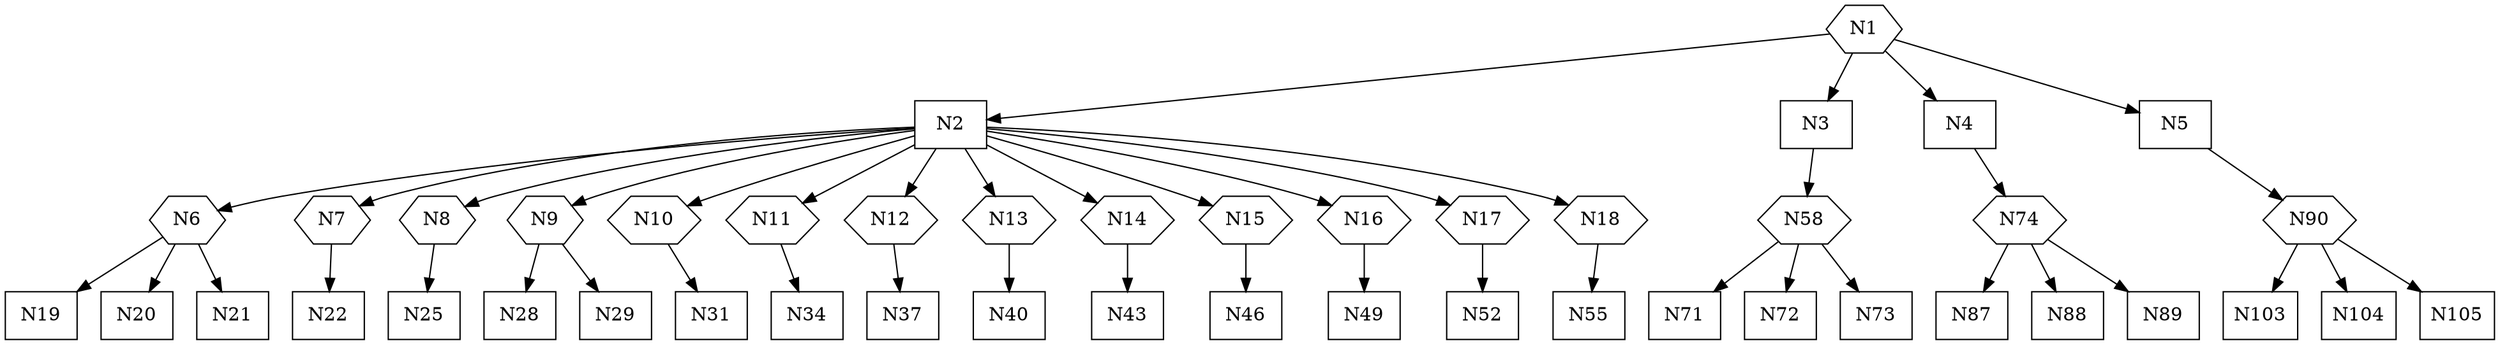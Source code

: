 // export as svg and view in browser to see tooltips
strict digraph {
subgraph {
N1 [ shape=hexagon ]
N1 -> N2
N1 -> N3
N1 -> N4
N1 -> N5
}
subgraph {
N2 [ shape=box ]
N2 -> N6
N2 -> N7
N2 -> N8
N2 -> N9
N2 -> N10
N2 -> N11
N2 -> N12
N2 -> N13
N2 -> N14
N2 -> N15
N2 -> N16
N2 -> N17
N2 -> N18
N3 [ shape=box ]
N3 -> N58
N4 [ shape=box ]
N4 -> N74
N5 [ shape=box ]
N5 -> N90
}
subgraph {
N6 [ shape=hexagon ]
N6 -> N19
N6 -> N20
N6 -> N21
N7 [ shape=hexagon ]
N7 -> N22
N8 [ shape=hexagon ]
N8 -> N25
N9 [ shape=hexagon ]
N9 -> N28
N9 -> N29
N10 [ shape=hexagon ]
N10 -> N31
N11 [ shape=hexagon ]
N11 -> N34
N12 [ shape=hexagon ]
N12 -> N37
N13 [ shape=hexagon ]
N13 -> N40
N14 [ shape=hexagon ]
N14 -> N43
N15 [ shape=hexagon ]
N15 -> N46
N16 [ shape=hexagon ]
N16 -> N49
N17 [ shape=hexagon ]
N17 -> N52
N18 [ shape=hexagon ]
N18 -> N55
N58 [ shape=hexagon ]
N58 -> N71
N58 -> N72
N58 -> N73
N74 [ shape=hexagon ]
N74 -> N87
N74 -> N88
N74 -> N89
N90 [ shape=hexagon ]
N90 -> N103
N90 -> N104
N90 -> N105
}
subgraph {
N19 [ shape=box ]
N20 [ shape=box ]
N21 [ shape=box ]
N22 [ shape=box ]
N25 [ shape=box ]
N28 [ shape=box ]
N29 [ shape=box ]
N31 [ shape=box ]
N34 [ shape=box ]
N37 [ shape=box ]
N40 [ shape=box ]
N43 [ shape=box ]
N46 [ shape=box ]
N49 [ shape=box ]
N52 [ shape=box ]
N55 [ shape=box ]
N71 [ shape=box ]
N72 [ shape=box ]
N73 [ shape=box ]
N87 [ shape=box ]
N88 [ shape=box ]
N89 [ shape=box ]
N103 [ shape=box ]
N104 [ shape=box ]
N105 [ shape=box ]
}
}
